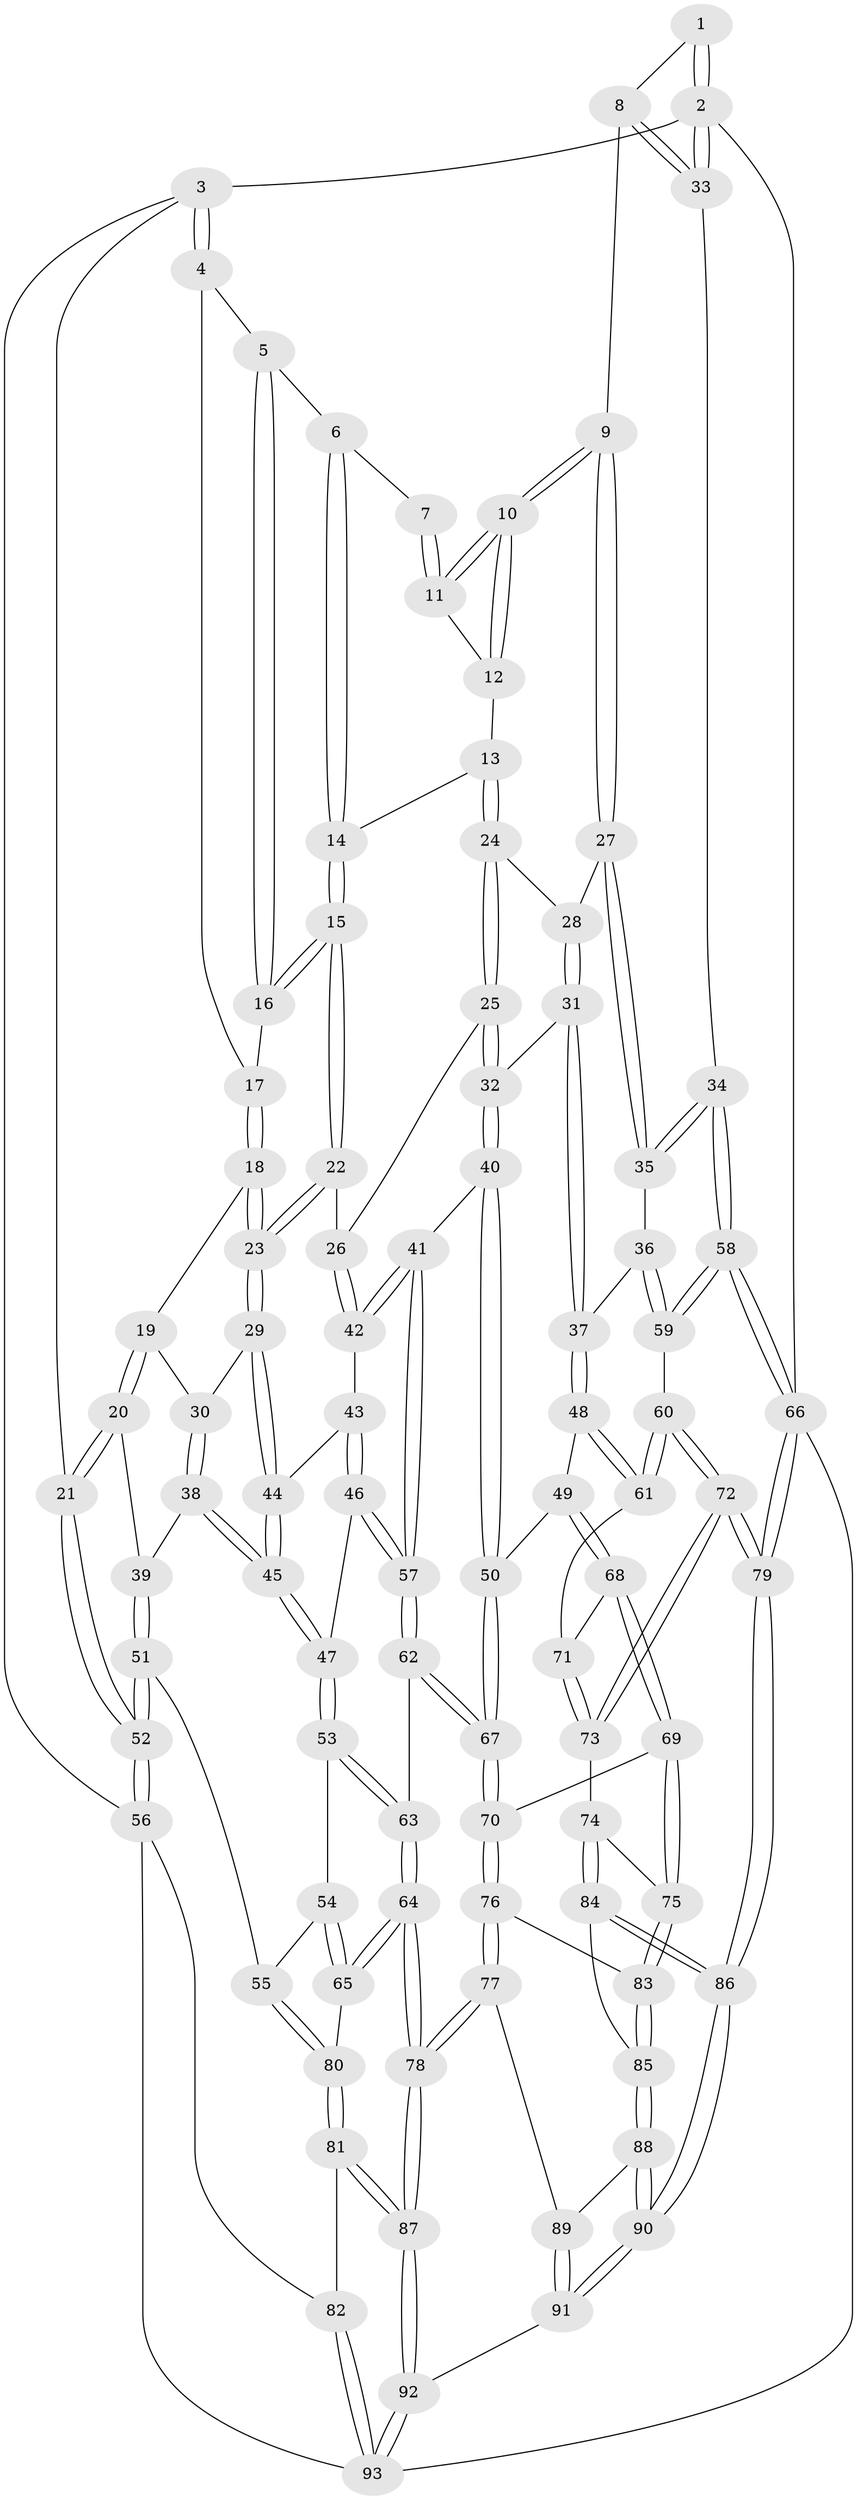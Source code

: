 // Generated by graph-tools (version 1.1) at 2025/17/03/09/25 04:17:08]
// undirected, 93 vertices, 229 edges
graph export_dot {
graph [start="1"]
  node [color=gray90,style=filled];
  1 [pos="+0.9231026741433077+0"];
  2 [pos="+1+0"];
  3 [pos="+0+0"];
  4 [pos="+0.26840295167901096+0"];
  5 [pos="+0.3558396312674059+0"];
  6 [pos="+0.6274595252472414+0"];
  7 [pos="+0.6637459363619646+0"];
  8 [pos="+0.8807673867207633+0.16144724783679565"];
  9 [pos="+0.8756967962494359+0.1645076089931316"];
  10 [pos="+0.869619320627039+0.16085594470749798"];
  11 [pos="+0.7085550920960686+0"];
  12 [pos="+0.6815203709685882+0.10371508630865393"];
  13 [pos="+0.6476318327265936+0.12219157966488405"];
  14 [pos="+0.5648556908779513+0.0972962952078081"];
  15 [pos="+0.4890591443769+0.14368937434823023"];
  16 [pos="+0.45732061030701404+0.09799880075753871"];
  17 [pos="+0.33779865442744245+0.08827656205268353"];
  18 [pos="+0.2854390566045533+0.18133135232669578"];
  19 [pos="+0.23012951849314942+0.18298958204277646"];
  20 [pos="+0+0.08971523240723675"];
  21 [pos="+0+0"];
  22 [pos="+0.46190314600171223+0.24652484101234937"];
  23 [pos="+0.45296477232597154+0.2498558918227163"];
  24 [pos="+0.6646875290411169+0.21667209649698216"];
  25 [pos="+0.5407394524062498+0.2833833763039448"];
  26 [pos="+0.47966177292307466+0.25700531762643325"];
  27 [pos="+0.8596524693595072+0.1943528791731206"];
  28 [pos="+0.7246295431699011+0.23957200288975283"];
  29 [pos="+0.3761979255582104+0.36107826667099435"];
  30 [pos="+0.2714766808486592+0.32503154634917647"];
  31 [pos="+0.6915664578103214+0.3640249592455637"];
  32 [pos="+0.618297338663153+0.38431079490454906"];
  33 [pos="+1+0.19113791299148217"];
  34 [pos="+1+0.26939472332434494"];
  35 [pos="+0.8656704127174684+0.38921808707473554"];
  36 [pos="+0.8563656330324021+0.41239987994052985"];
  37 [pos="+0.839245131878907+0.4189273810429068"];
  38 [pos="+0.1663579257158333+0.3942103833389357"];
  39 [pos="+0.1368152691946812+0.39164973956454097"];
  40 [pos="+0.5930393631664248+0.48902201881297297"];
  41 [pos="+0.5253625292564484+0.49273072834279485"];
  42 [pos="+0.4993054200789664+0.4694605446500687"];
  43 [pos="+0.43755981999223115+0.43853991664477276"];
  44 [pos="+0.37410605758014426+0.37644364010559866"];
  45 [pos="+0.30479610086346076+0.46844157436656525"];
  46 [pos="+0.4054357247435188+0.510337786369996"];
  47 [pos="+0.304823162068311+0.46881687625315743"];
  48 [pos="+0.7923350410640129+0.4818620348755438"];
  49 [pos="+0.7221245598800828+0.5544871111567383"];
  50 [pos="+0.6024212293711904+0.5014992772072197"];
  51 [pos="+0.08095009275232028+0.6033546337831354"];
  52 [pos="+0+0.6487535241073972"];
  53 [pos="+0.3012064401273404+0.4834897762574766"];
  54 [pos="+0.29349612967454236+0.4995739288779859"];
  55 [pos="+0.12995122409226303+0.6252505218274345"];
  56 [pos="+0+0.755437990343173"];
  57 [pos="+0.44969957079511175+0.5626802657471885"];
  58 [pos="+1+0.5924433742341657"];
  59 [pos="+1+0.561009132923323"];
  60 [pos="+0.9207291121154677+0.6195436932570568"];
  61 [pos="+0.86906323710216+0.6088994514564997"];
  62 [pos="+0.4390087647093557+0.5910967146436095"];
  63 [pos="+0.42614360673802854+0.6033957413214847"];
  64 [pos="+0.36005368200350185+0.704301802724965"];
  65 [pos="+0.3597701733121419+0.7041568874218018"];
  66 [pos="+1+1"];
  67 [pos="+0.5658013958184241+0.6429269453260269"];
  68 [pos="+0.7263394105459446+0.5718617471359547"];
  69 [pos="+0.6999872962224386+0.6569212755154016"];
  70 [pos="+0.5804773551389389+0.6965159843037554"];
  71 [pos="+0.7964203094862873+0.6091910454736468"];
  72 [pos="+0.8604052639413463+0.7564564854156043"];
  73 [pos="+0.821547994639819+0.7462078978064866"];
  74 [pos="+0.7647023021418998+0.7469875859802126"];
  75 [pos="+0.7554518077571744+0.742501980628304"];
  76 [pos="+0.546392946434247+0.7726955664481407"];
  77 [pos="+0.4684418117605539+0.8152698737052142"];
  78 [pos="+0.418256015238145+0.8173083602410088"];
  79 [pos="+1+1"];
  80 [pos="+0.16812669685964185+0.6652827203758795"];
  81 [pos="+0.15493171073146367+0.8702347219853593"];
  82 [pos="+0.11992118794536091+0.8869697349185944"];
  83 [pos="+0.6251891932998509+0.7995695109715747"];
  84 [pos="+0.737031135913559+0.8492441946978307"];
  85 [pos="+0.6716400547487473+0.8579652730633396"];
  86 [pos="+1+1"];
  87 [pos="+0.3436500674590623+0.9214260310940947"];
  88 [pos="+0.6611210907558158+0.947422942568485"];
  89 [pos="+0.532006501346489+0.8909224691094874"];
  90 [pos="+0.8081406665623644+1"];
  91 [pos="+0.5898831790317691+1"];
  92 [pos="+0.3555350499096378+1"];
  93 [pos="+0+1"];
  1 -- 2;
  1 -- 2;
  1 -- 8;
  2 -- 3;
  2 -- 33;
  2 -- 33;
  2 -- 66;
  3 -- 4;
  3 -- 4;
  3 -- 21;
  3 -- 56;
  4 -- 5;
  4 -- 17;
  5 -- 6;
  5 -- 16;
  5 -- 16;
  6 -- 7;
  6 -- 14;
  6 -- 14;
  7 -- 11;
  7 -- 11;
  8 -- 9;
  8 -- 33;
  8 -- 33;
  9 -- 10;
  9 -- 10;
  9 -- 27;
  9 -- 27;
  10 -- 11;
  10 -- 11;
  10 -- 12;
  10 -- 12;
  11 -- 12;
  12 -- 13;
  13 -- 14;
  13 -- 24;
  13 -- 24;
  14 -- 15;
  14 -- 15;
  15 -- 16;
  15 -- 16;
  15 -- 22;
  15 -- 22;
  16 -- 17;
  17 -- 18;
  17 -- 18;
  18 -- 19;
  18 -- 23;
  18 -- 23;
  19 -- 20;
  19 -- 20;
  19 -- 30;
  20 -- 21;
  20 -- 21;
  20 -- 39;
  21 -- 52;
  21 -- 52;
  22 -- 23;
  22 -- 23;
  22 -- 26;
  23 -- 29;
  23 -- 29;
  24 -- 25;
  24 -- 25;
  24 -- 28;
  25 -- 26;
  25 -- 32;
  25 -- 32;
  26 -- 42;
  26 -- 42;
  27 -- 28;
  27 -- 35;
  27 -- 35;
  28 -- 31;
  28 -- 31;
  29 -- 30;
  29 -- 44;
  29 -- 44;
  30 -- 38;
  30 -- 38;
  31 -- 32;
  31 -- 37;
  31 -- 37;
  32 -- 40;
  32 -- 40;
  33 -- 34;
  34 -- 35;
  34 -- 35;
  34 -- 58;
  34 -- 58;
  35 -- 36;
  36 -- 37;
  36 -- 59;
  36 -- 59;
  37 -- 48;
  37 -- 48;
  38 -- 39;
  38 -- 45;
  38 -- 45;
  39 -- 51;
  39 -- 51;
  40 -- 41;
  40 -- 50;
  40 -- 50;
  41 -- 42;
  41 -- 42;
  41 -- 57;
  41 -- 57;
  42 -- 43;
  43 -- 44;
  43 -- 46;
  43 -- 46;
  44 -- 45;
  44 -- 45;
  45 -- 47;
  45 -- 47;
  46 -- 47;
  46 -- 57;
  46 -- 57;
  47 -- 53;
  47 -- 53;
  48 -- 49;
  48 -- 61;
  48 -- 61;
  49 -- 50;
  49 -- 68;
  49 -- 68;
  50 -- 67;
  50 -- 67;
  51 -- 52;
  51 -- 52;
  51 -- 55;
  52 -- 56;
  52 -- 56;
  53 -- 54;
  53 -- 63;
  53 -- 63;
  54 -- 55;
  54 -- 65;
  54 -- 65;
  55 -- 80;
  55 -- 80;
  56 -- 82;
  56 -- 93;
  57 -- 62;
  57 -- 62;
  58 -- 59;
  58 -- 59;
  58 -- 66;
  58 -- 66;
  59 -- 60;
  60 -- 61;
  60 -- 61;
  60 -- 72;
  60 -- 72;
  61 -- 71;
  62 -- 63;
  62 -- 67;
  62 -- 67;
  63 -- 64;
  63 -- 64;
  64 -- 65;
  64 -- 65;
  64 -- 78;
  64 -- 78;
  65 -- 80;
  66 -- 79;
  66 -- 79;
  66 -- 93;
  67 -- 70;
  67 -- 70;
  68 -- 69;
  68 -- 69;
  68 -- 71;
  69 -- 70;
  69 -- 75;
  69 -- 75;
  70 -- 76;
  70 -- 76;
  71 -- 73;
  71 -- 73;
  72 -- 73;
  72 -- 73;
  72 -- 79;
  72 -- 79;
  73 -- 74;
  74 -- 75;
  74 -- 84;
  74 -- 84;
  75 -- 83;
  75 -- 83;
  76 -- 77;
  76 -- 77;
  76 -- 83;
  77 -- 78;
  77 -- 78;
  77 -- 89;
  78 -- 87;
  78 -- 87;
  79 -- 86;
  79 -- 86;
  80 -- 81;
  80 -- 81;
  81 -- 82;
  81 -- 87;
  81 -- 87;
  82 -- 93;
  82 -- 93;
  83 -- 85;
  83 -- 85;
  84 -- 85;
  84 -- 86;
  84 -- 86;
  85 -- 88;
  85 -- 88;
  86 -- 90;
  86 -- 90;
  87 -- 92;
  87 -- 92;
  88 -- 89;
  88 -- 90;
  88 -- 90;
  89 -- 91;
  89 -- 91;
  90 -- 91;
  90 -- 91;
  91 -- 92;
  92 -- 93;
  92 -- 93;
}
